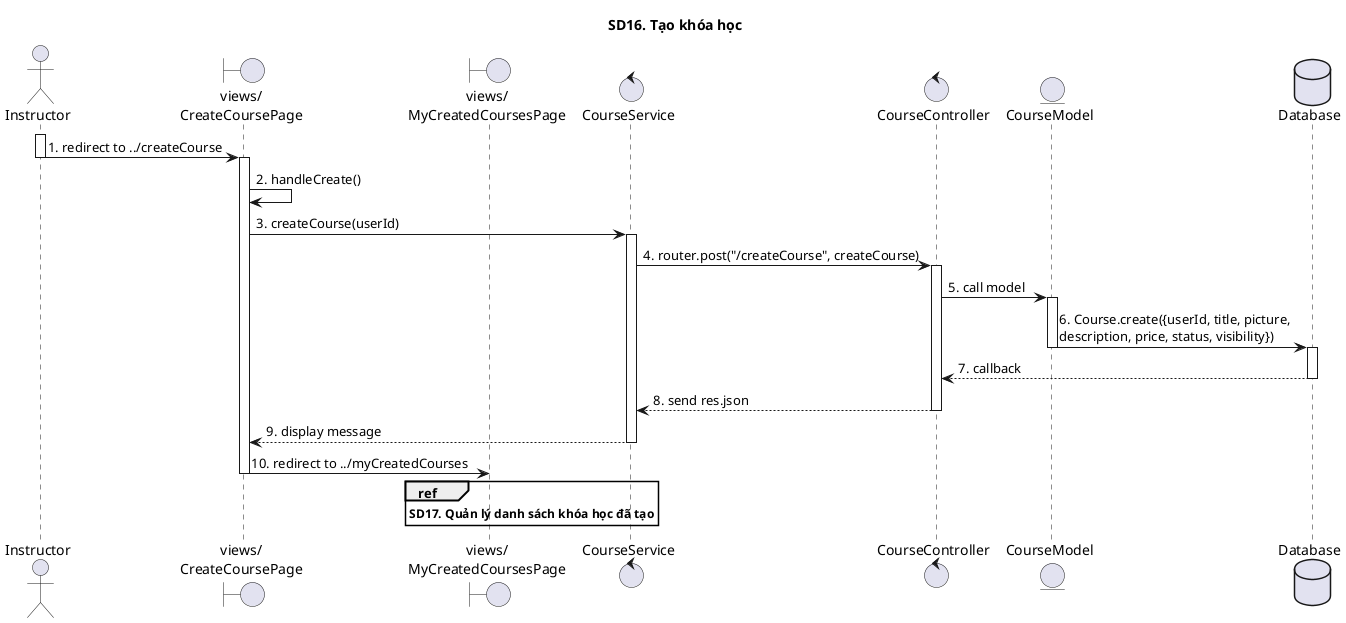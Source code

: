 @startuml

title SD16. Tạo khóa học

actor "Instructor" as Actor
boundary "views/\nCreateCoursePage" as CreateCoursePage
boundary "views/\nMyCreatedCoursesPage" as MyCreatedCoursesPage
control "CourseService"
control "CourseController"
entity "CourseModel"
database "Database" as Database

activate Actor
Actor -> CreateCoursePage: 1. redirect to ../createCourse
deactivate Actor
activate CreateCoursePage
CreateCoursePage -> CreateCoursePage: 2. handleCreate()
CreateCoursePage -> CourseService: 3. createCourse(userId)
activate CourseService
CourseService -> CourseController: 4. router.post("/createCourse", createCourse)
activate CourseController
CourseController -> CourseModel: 5. call model
activate CourseModel
CourseModel -> Database: 6. Course.create({userId, title, picture,\ndescription, price, status, visibility})
deactivate CourseModel
activate Database
Database --> CourseController: 7. callback
deactivate Database
CourseController --> CourseService: 8. send res.json
deactivate CourseController
CourseService --> CreateCoursePage: 9. display message
deactivate CourseService
CreateCoursePage -> MyCreatedCoursesPage: 10. redirect to ../myCreatedCourses
deactivate CreateCoursePage
ref over MyCreatedCoursesPage
**SD17. Quản lý danh sách khóa học đã tạo**
end ref

@enduml
